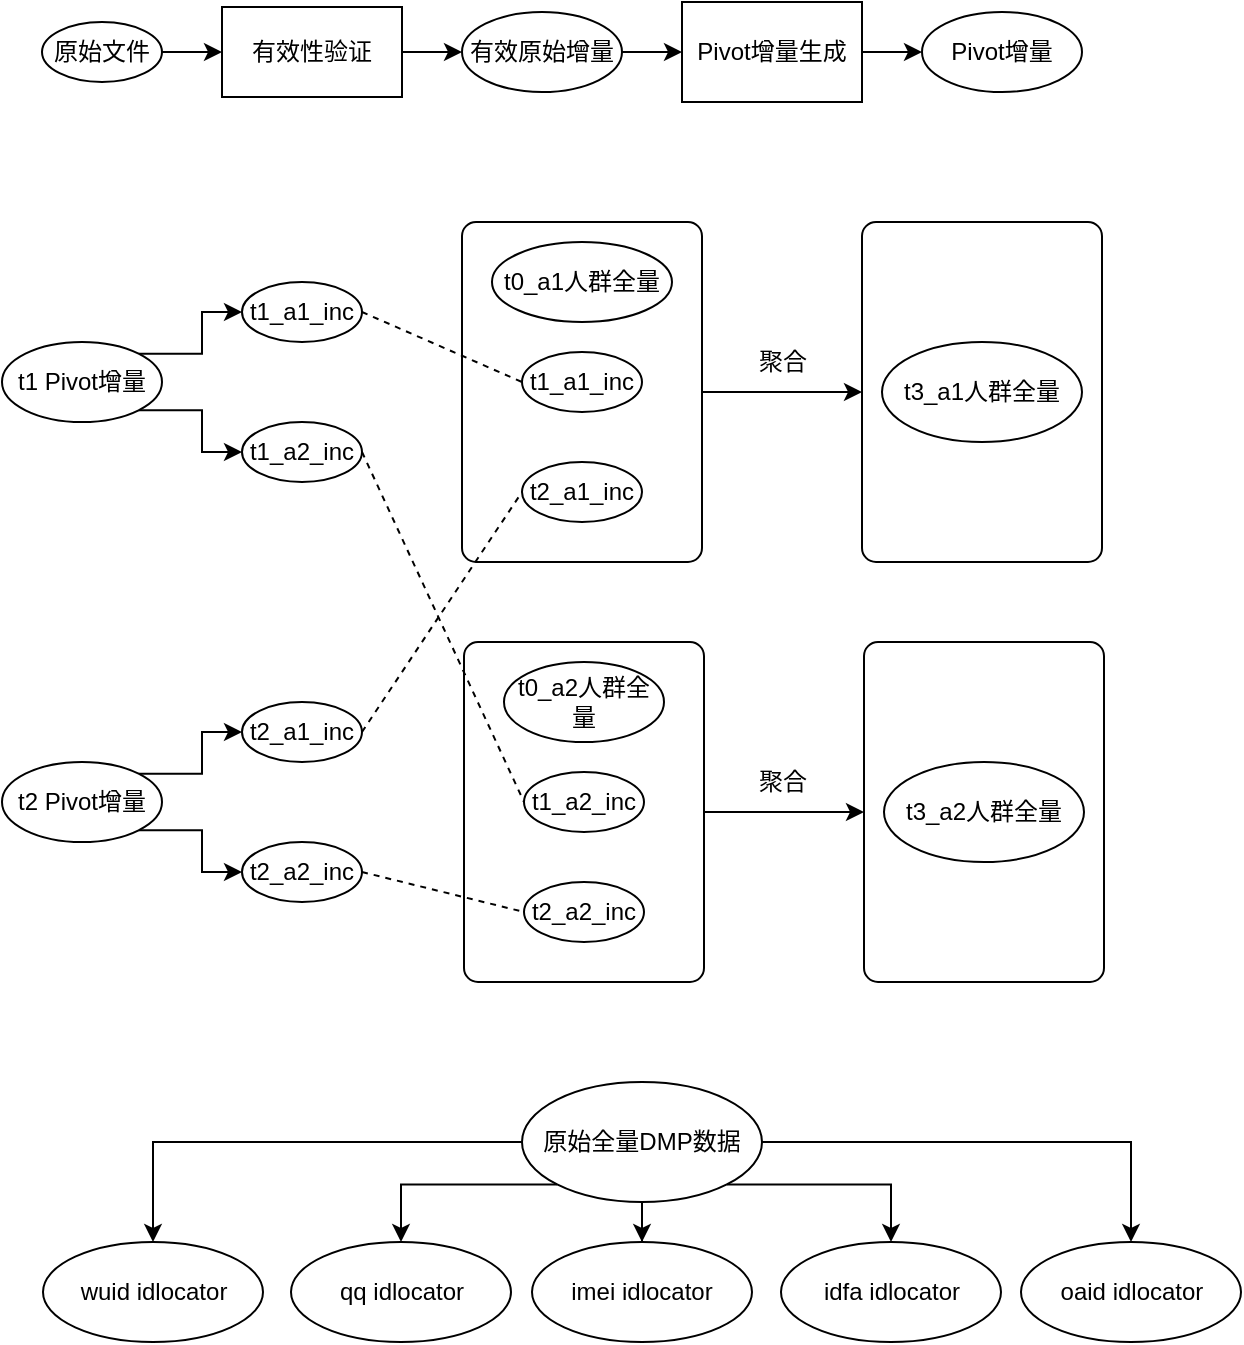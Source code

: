 <mxfile version="13.7.3" type="github">
  <diagram id="WpWAgNrEzsikjxltoCJs" name="Page-1">
    <mxGraphModel dx="1422" dy="762" grid="1" gridSize="10" guides="1" tooltips="1" connect="1" arrows="1" fold="1" page="1" pageScale="1" pageWidth="827" pageHeight="1169" math="0" shadow="0">
      <root>
        <mxCell id="0" />
        <mxCell id="1" parent="0" />
        <mxCell id="dNi8TWgVf9sgywV-0krQ-15" value="" style="edgeStyle=orthogonalEdgeStyle;rounded=0;orthogonalLoop=1;jettySize=auto;html=1;" edge="1" parent="1" source="dNi8TWgVf9sgywV-0krQ-5" target="dNi8TWgVf9sgywV-0krQ-14">
          <mxGeometry relative="1" as="geometry" />
        </mxCell>
        <mxCell id="dNi8TWgVf9sgywV-0krQ-5" value="Pivot增量生成" style="rounded=0;whiteSpace=wrap;html=1;" vertex="1" parent="1">
          <mxGeometry x="380" y="60" width="90" height="50" as="geometry" />
        </mxCell>
        <mxCell id="dNi8TWgVf9sgywV-0krQ-11" value="" style="edgeStyle=orthogonalEdgeStyle;rounded=0;orthogonalLoop=1;jettySize=auto;html=1;" edge="1" parent="1" source="dNi8TWgVf9sgywV-0krQ-7" target="dNi8TWgVf9sgywV-0krQ-8">
          <mxGeometry relative="1" as="geometry" />
        </mxCell>
        <mxCell id="dNi8TWgVf9sgywV-0krQ-7" value="原始文件" style="ellipse;whiteSpace=wrap;html=1;" vertex="1" parent="1">
          <mxGeometry x="60" y="70" width="60" height="30" as="geometry" />
        </mxCell>
        <mxCell id="dNi8TWgVf9sgywV-0krQ-12" value="" style="edgeStyle=orthogonalEdgeStyle;rounded=0;orthogonalLoop=1;jettySize=auto;html=1;" edge="1" parent="1" source="dNi8TWgVf9sgywV-0krQ-8" target="dNi8TWgVf9sgywV-0krQ-10">
          <mxGeometry relative="1" as="geometry" />
        </mxCell>
        <mxCell id="dNi8TWgVf9sgywV-0krQ-8" value="有效性验证" style="rounded=0;whiteSpace=wrap;html=1;" vertex="1" parent="1">
          <mxGeometry x="150" y="62.5" width="90" height="45" as="geometry" />
        </mxCell>
        <mxCell id="dNi8TWgVf9sgywV-0krQ-13" value="" style="edgeStyle=orthogonalEdgeStyle;rounded=0;orthogonalLoop=1;jettySize=auto;html=1;" edge="1" parent="1" source="dNi8TWgVf9sgywV-0krQ-10" target="dNi8TWgVf9sgywV-0krQ-5">
          <mxGeometry relative="1" as="geometry" />
        </mxCell>
        <mxCell id="dNi8TWgVf9sgywV-0krQ-10" value="有效原始增量" style="ellipse;whiteSpace=wrap;html=1;" vertex="1" parent="1">
          <mxGeometry x="270" y="65" width="80" height="40" as="geometry" />
        </mxCell>
        <mxCell id="dNi8TWgVf9sgywV-0krQ-14" value="Pivot增量" style="ellipse;whiteSpace=wrap;html=1;" vertex="1" parent="1">
          <mxGeometry x="500" y="65" width="80" height="40" as="geometry" />
        </mxCell>
        <mxCell id="dNi8TWgVf9sgywV-0krQ-22" style="edgeStyle=orthogonalEdgeStyle;rounded=0;orthogonalLoop=1;jettySize=auto;html=1;exitX=1;exitY=0;exitDx=0;exitDy=0;entryX=0;entryY=0.5;entryDx=0;entryDy=0;" edge="1" parent="1" source="dNi8TWgVf9sgywV-0krQ-17" target="dNi8TWgVf9sgywV-0krQ-32">
          <mxGeometry relative="1" as="geometry">
            <mxPoint x="160" y="190" as="targetPoint" />
          </mxGeometry>
        </mxCell>
        <mxCell id="dNi8TWgVf9sgywV-0krQ-24" style="edgeStyle=orthogonalEdgeStyle;rounded=0;orthogonalLoop=1;jettySize=auto;html=1;exitX=1;exitY=1;exitDx=0;exitDy=0;entryX=0;entryY=0.5;entryDx=0;entryDy=0;" edge="1" parent="1" source="dNi8TWgVf9sgywV-0krQ-17" target="dNi8TWgVf9sgywV-0krQ-34">
          <mxGeometry relative="1" as="geometry">
            <mxPoint x="160" y="310" as="targetPoint" />
          </mxGeometry>
        </mxCell>
        <mxCell id="dNi8TWgVf9sgywV-0krQ-17" value="t1 Pivot增量" style="ellipse;whiteSpace=wrap;html=1;" vertex="1" parent="1">
          <mxGeometry x="40" y="230" width="80" height="40" as="geometry" />
        </mxCell>
        <mxCell id="dNi8TWgVf9sgywV-0krQ-57" value="" style="edgeStyle=orthogonalEdgeStyle;rounded=0;orthogonalLoop=1;jettySize=auto;html=1;" edge="1" parent="1" source="dNi8TWgVf9sgywV-0krQ-29" target="dNi8TWgVf9sgywV-0krQ-56">
          <mxGeometry relative="1" as="geometry" />
        </mxCell>
        <mxCell id="dNi8TWgVf9sgywV-0krQ-29" value="" style="rounded=1;whiteSpace=wrap;html=1;absoluteArcSize=1;arcSize=14;strokeWidth=1;" vertex="1" parent="1">
          <mxGeometry x="270" y="170" width="120" height="170" as="geometry" />
        </mxCell>
        <mxCell id="dNi8TWgVf9sgywV-0krQ-30" value="t0_a1人群全量" style="ellipse;whiteSpace=wrap;html=1;" vertex="1" parent="1">
          <mxGeometry x="285" y="180" width="90" height="40" as="geometry" />
        </mxCell>
        <mxCell id="dNi8TWgVf9sgywV-0krQ-32" value="t1_a1_inc" style="ellipse;whiteSpace=wrap;html=1;" vertex="1" parent="1">
          <mxGeometry x="160" y="200" width="60" height="30" as="geometry" />
        </mxCell>
        <mxCell id="dNi8TWgVf9sgywV-0krQ-34" value="t1_a2_inc" style="ellipse;whiteSpace=wrap;html=1;" vertex="1" parent="1">
          <mxGeometry x="160" y="270" width="60" height="30" as="geometry" />
        </mxCell>
        <mxCell id="dNi8TWgVf9sgywV-0krQ-36" value="t1_a1_inc" style="ellipse;whiteSpace=wrap;html=1;" vertex="1" parent="1">
          <mxGeometry x="300" y="235" width="60" height="30" as="geometry" />
        </mxCell>
        <mxCell id="dNi8TWgVf9sgywV-0krQ-61" value="" style="edgeStyle=orthogonalEdgeStyle;rounded=0;orthogonalLoop=1;jettySize=auto;html=1;" edge="1" parent="1" source="dNi8TWgVf9sgywV-0krQ-38" target="dNi8TWgVf9sgywV-0krQ-60">
          <mxGeometry relative="1" as="geometry" />
        </mxCell>
        <mxCell id="dNi8TWgVf9sgywV-0krQ-38" value="" style="rounded=1;whiteSpace=wrap;html=1;absoluteArcSize=1;arcSize=14;strokeWidth=1;" vertex="1" parent="1">
          <mxGeometry x="271" y="380" width="120" height="170" as="geometry" />
        </mxCell>
        <mxCell id="dNi8TWgVf9sgywV-0krQ-39" value="t0_a2人群全量" style="ellipse;whiteSpace=wrap;html=1;" vertex="1" parent="1">
          <mxGeometry x="291" y="390" width="80" height="40" as="geometry" />
        </mxCell>
        <mxCell id="dNi8TWgVf9sgywV-0krQ-40" value="t1_a2_inc" style="ellipse;whiteSpace=wrap;html=1;" vertex="1" parent="1">
          <mxGeometry x="301" y="445" width="60" height="30" as="geometry" />
        </mxCell>
        <mxCell id="dNi8TWgVf9sgywV-0krQ-41" style="edgeStyle=orthogonalEdgeStyle;rounded=0;orthogonalLoop=1;jettySize=auto;html=1;exitX=1;exitY=0;exitDx=0;exitDy=0;entryX=0;entryY=0.5;entryDx=0;entryDy=0;" edge="1" parent="1" source="dNi8TWgVf9sgywV-0krQ-43" target="dNi8TWgVf9sgywV-0krQ-44">
          <mxGeometry relative="1" as="geometry">
            <mxPoint x="160" y="400" as="targetPoint" />
          </mxGeometry>
        </mxCell>
        <mxCell id="dNi8TWgVf9sgywV-0krQ-42" style="edgeStyle=orthogonalEdgeStyle;rounded=0;orthogonalLoop=1;jettySize=auto;html=1;exitX=1;exitY=1;exitDx=0;exitDy=0;entryX=0;entryY=0.5;entryDx=0;entryDy=0;" edge="1" parent="1" source="dNi8TWgVf9sgywV-0krQ-43" target="dNi8TWgVf9sgywV-0krQ-45">
          <mxGeometry relative="1" as="geometry">
            <mxPoint x="160" y="520" as="targetPoint" />
          </mxGeometry>
        </mxCell>
        <mxCell id="dNi8TWgVf9sgywV-0krQ-43" value="t2 Pivot增量" style="ellipse;whiteSpace=wrap;html=1;" vertex="1" parent="1">
          <mxGeometry x="40" y="440" width="80" height="40" as="geometry" />
        </mxCell>
        <mxCell id="dNi8TWgVf9sgywV-0krQ-44" value="t2_a1_inc" style="ellipse;whiteSpace=wrap;html=1;" vertex="1" parent="1">
          <mxGeometry x="160" y="410" width="60" height="30" as="geometry" />
        </mxCell>
        <mxCell id="dNi8TWgVf9sgywV-0krQ-45" value="t2_a2_inc" style="ellipse;whiteSpace=wrap;html=1;" vertex="1" parent="1">
          <mxGeometry x="160" y="480" width="60" height="30" as="geometry" />
        </mxCell>
        <mxCell id="dNi8TWgVf9sgywV-0krQ-48" value="" style="endArrow=none;dashed=1;html=1;exitX=1;exitY=0.5;exitDx=0;exitDy=0;entryX=0;entryY=0.5;entryDx=0;entryDy=0;" edge="1" parent="1" source="dNi8TWgVf9sgywV-0krQ-32" target="dNi8TWgVf9sgywV-0krQ-36">
          <mxGeometry width="50" height="50" relative="1" as="geometry">
            <mxPoint x="310" y="320" as="sourcePoint" />
            <mxPoint x="360" y="270" as="targetPoint" />
          </mxGeometry>
        </mxCell>
        <mxCell id="dNi8TWgVf9sgywV-0krQ-49" value="t2_a1_inc" style="ellipse;whiteSpace=wrap;html=1;" vertex="1" parent="1">
          <mxGeometry x="300" y="290" width="60" height="30" as="geometry" />
        </mxCell>
        <mxCell id="dNi8TWgVf9sgywV-0krQ-50" value="" style="endArrow=none;dashed=1;html=1;exitX=1;exitY=0.5;exitDx=0;exitDy=0;entryX=0;entryY=0.5;entryDx=0;entryDy=0;" edge="1" parent="1" source="dNi8TWgVf9sgywV-0krQ-44" target="dNi8TWgVf9sgywV-0krQ-49">
          <mxGeometry width="50" height="50" relative="1" as="geometry">
            <mxPoint x="310" y="320" as="sourcePoint" />
            <mxPoint x="360" y="270" as="targetPoint" />
          </mxGeometry>
        </mxCell>
        <mxCell id="dNi8TWgVf9sgywV-0krQ-51" value="" style="endArrow=none;dashed=1;html=1;exitX=1;exitY=0.5;exitDx=0;exitDy=0;entryX=0;entryY=0.5;entryDx=0;entryDy=0;" edge="1" parent="1" source="dNi8TWgVf9sgywV-0krQ-34" target="dNi8TWgVf9sgywV-0krQ-40">
          <mxGeometry width="50" height="50" relative="1" as="geometry">
            <mxPoint x="230" y="225" as="sourcePoint" />
            <mxPoint x="310" y="260" as="targetPoint" />
          </mxGeometry>
        </mxCell>
        <mxCell id="dNi8TWgVf9sgywV-0krQ-52" value="t2_a2_inc" style="ellipse;whiteSpace=wrap;html=1;" vertex="1" parent="1">
          <mxGeometry x="301" y="500" width="60" height="30" as="geometry" />
        </mxCell>
        <mxCell id="dNi8TWgVf9sgywV-0krQ-53" value="" style="endArrow=none;dashed=1;html=1;exitX=1;exitY=0.5;exitDx=0;exitDy=0;entryX=0;entryY=0.5;entryDx=0;entryDy=0;" edge="1" parent="1" source="dNi8TWgVf9sgywV-0krQ-45" target="dNi8TWgVf9sgywV-0krQ-52">
          <mxGeometry width="50" height="50" relative="1" as="geometry">
            <mxPoint x="230" y="435" as="sourcePoint" />
            <mxPoint x="310" y="315" as="targetPoint" />
          </mxGeometry>
        </mxCell>
        <mxCell id="dNi8TWgVf9sgywV-0krQ-56" value="" style="rounded=1;whiteSpace=wrap;html=1;absoluteArcSize=1;arcSize=14;strokeWidth=1;" vertex="1" parent="1">
          <mxGeometry x="470" y="170" width="120" height="170" as="geometry" />
        </mxCell>
        <mxCell id="dNi8TWgVf9sgywV-0krQ-58" value="聚合" style="text;html=1;align=center;verticalAlign=middle;resizable=0;points=[];autosize=1;" vertex="1" parent="1">
          <mxGeometry x="410" y="230" width="40" height="20" as="geometry" />
        </mxCell>
        <mxCell id="dNi8TWgVf9sgywV-0krQ-59" value="t3_a1人群全量" style="ellipse;whiteSpace=wrap;html=1;" vertex="1" parent="1">
          <mxGeometry x="480" y="230" width="100" height="50" as="geometry" />
        </mxCell>
        <mxCell id="dNi8TWgVf9sgywV-0krQ-60" value="" style="rounded=1;whiteSpace=wrap;html=1;absoluteArcSize=1;arcSize=14;strokeWidth=1;" vertex="1" parent="1">
          <mxGeometry x="471" y="380" width="120" height="170" as="geometry" />
        </mxCell>
        <mxCell id="dNi8TWgVf9sgywV-0krQ-62" value="聚合" style="text;html=1;align=center;verticalAlign=middle;resizable=0;points=[];autosize=1;" vertex="1" parent="1">
          <mxGeometry x="410" y="440" width="40" height="20" as="geometry" />
        </mxCell>
        <mxCell id="dNi8TWgVf9sgywV-0krQ-63" value="t3_a2人群全量" style="ellipse;whiteSpace=wrap;html=1;" vertex="1" parent="1">
          <mxGeometry x="481" y="440" width="100" height="50" as="geometry" />
        </mxCell>
        <mxCell id="dNi8TWgVf9sgywV-0krQ-71" style="edgeStyle=orthogonalEdgeStyle;rounded=0;orthogonalLoop=1;jettySize=auto;html=1;entryX=0.5;entryY=0;entryDx=0;entryDy=0;exitX=0;exitY=0.5;exitDx=0;exitDy=0;" edge="1" parent="1" source="dNi8TWgVf9sgywV-0krQ-64" target="dNi8TWgVf9sgywV-0krQ-66">
          <mxGeometry relative="1" as="geometry">
            <mxPoint x="280" y="650" as="sourcePoint" />
          </mxGeometry>
        </mxCell>
        <mxCell id="dNi8TWgVf9sgywV-0krQ-72" style="edgeStyle=orthogonalEdgeStyle;rounded=0;orthogonalLoop=1;jettySize=auto;html=1;exitX=0;exitY=1;exitDx=0;exitDy=0;" edge="1" parent="1" source="dNi8TWgVf9sgywV-0krQ-64" target="dNi8TWgVf9sgywV-0krQ-67">
          <mxGeometry relative="1" as="geometry" />
        </mxCell>
        <mxCell id="dNi8TWgVf9sgywV-0krQ-74" value="" style="edgeStyle=orthogonalEdgeStyle;rounded=0;orthogonalLoop=1;jettySize=auto;html=1;" edge="1" parent="1" source="dNi8TWgVf9sgywV-0krQ-64" target="dNi8TWgVf9sgywV-0krQ-68">
          <mxGeometry relative="1" as="geometry" />
        </mxCell>
        <mxCell id="dNi8TWgVf9sgywV-0krQ-75" style="edgeStyle=orthogonalEdgeStyle;rounded=0;orthogonalLoop=1;jettySize=auto;html=1;exitX=1;exitY=1;exitDx=0;exitDy=0;" edge="1" parent="1" source="dNi8TWgVf9sgywV-0krQ-64" target="dNi8TWgVf9sgywV-0krQ-69">
          <mxGeometry relative="1" as="geometry" />
        </mxCell>
        <mxCell id="dNi8TWgVf9sgywV-0krQ-76" style="edgeStyle=orthogonalEdgeStyle;rounded=0;orthogonalLoop=1;jettySize=auto;html=1;exitX=1;exitY=0.5;exitDx=0;exitDy=0;entryX=0.5;entryY=0;entryDx=0;entryDy=0;" edge="1" parent="1" source="dNi8TWgVf9sgywV-0krQ-64" target="dNi8TWgVf9sgywV-0krQ-70">
          <mxGeometry relative="1" as="geometry" />
        </mxCell>
        <mxCell id="dNi8TWgVf9sgywV-0krQ-64" value="原始全量DMP数据" style="ellipse;whiteSpace=wrap;html=1;strokeWidth=1;" vertex="1" parent="1">
          <mxGeometry x="300" y="600" width="120" height="60" as="geometry" />
        </mxCell>
        <mxCell id="dNi8TWgVf9sgywV-0krQ-66" value="wuid idlocator" style="ellipse;whiteSpace=wrap;html=1;strokeWidth=1;" vertex="1" parent="1">
          <mxGeometry x="60.5" y="680" width="110" height="50" as="geometry" />
        </mxCell>
        <mxCell id="dNi8TWgVf9sgywV-0krQ-67" value="qq idlocator" style="ellipse;whiteSpace=wrap;html=1;strokeWidth=1;" vertex="1" parent="1">
          <mxGeometry x="184.5" y="680" width="110" height="50" as="geometry" />
        </mxCell>
        <mxCell id="dNi8TWgVf9sgywV-0krQ-68" value="imei idlocator" style="ellipse;whiteSpace=wrap;html=1;strokeWidth=1;" vertex="1" parent="1">
          <mxGeometry x="305" y="680" width="110" height="50" as="geometry" />
        </mxCell>
        <mxCell id="dNi8TWgVf9sgywV-0krQ-69" value="idfa idlocator" style="ellipse;whiteSpace=wrap;html=1;strokeWidth=1;" vertex="1" parent="1">
          <mxGeometry x="429.5" y="680" width="110" height="50" as="geometry" />
        </mxCell>
        <mxCell id="dNi8TWgVf9sgywV-0krQ-70" value="oaid idlocator" style="ellipse;whiteSpace=wrap;html=1;strokeWidth=1;" vertex="1" parent="1">
          <mxGeometry x="549.5" y="680" width="110" height="50" as="geometry" />
        </mxCell>
      </root>
    </mxGraphModel>
  </diagram>
</mxfile>
